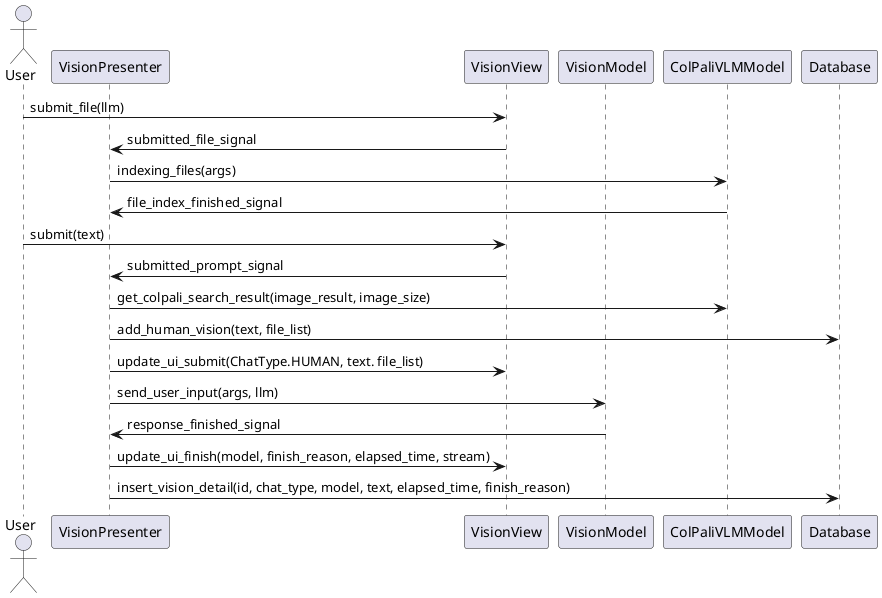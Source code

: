 @startuml
actor User
participant VisionPresenter
participant VisionView
participant VisionModel
participant ColPaliVLMModel
participant Database

User -> VisionView: submit_file(llm)
VisionView -> VisionPresenter: submitted_file_signal
VisionPresenter -> ColPaliVLMModel: indexing_files(args)
ColPaliVLMModel -> VisionPresenter: file_index_finished_signal
User -> VisionView: submit(text)
VisionView -> VisionPresenter: submitted_prompt_signal
VisionPresenter -> ColPaliVLMModel: get_colpali_search_result(image_result, image_size)
VisionPresenter -> Database: add_human_vision(text, file_list)
VisionPresenter -> VisionView: update_ui_submit(ChatType.HUMAN, text. file_list)
VisionPresenter -> VisionModel: send_user_input(args, llm)
VisionModel -> VisionPresenter: response_finished_signal
VisionPresenter -> VisionView: update_ui_finish(model, finish_reason, elapsed_time, stream)
VisionPresenter -> Database: insert_vision_detail(id, chat_type, model, text, elapsed_time, finish_reason)
@enduml